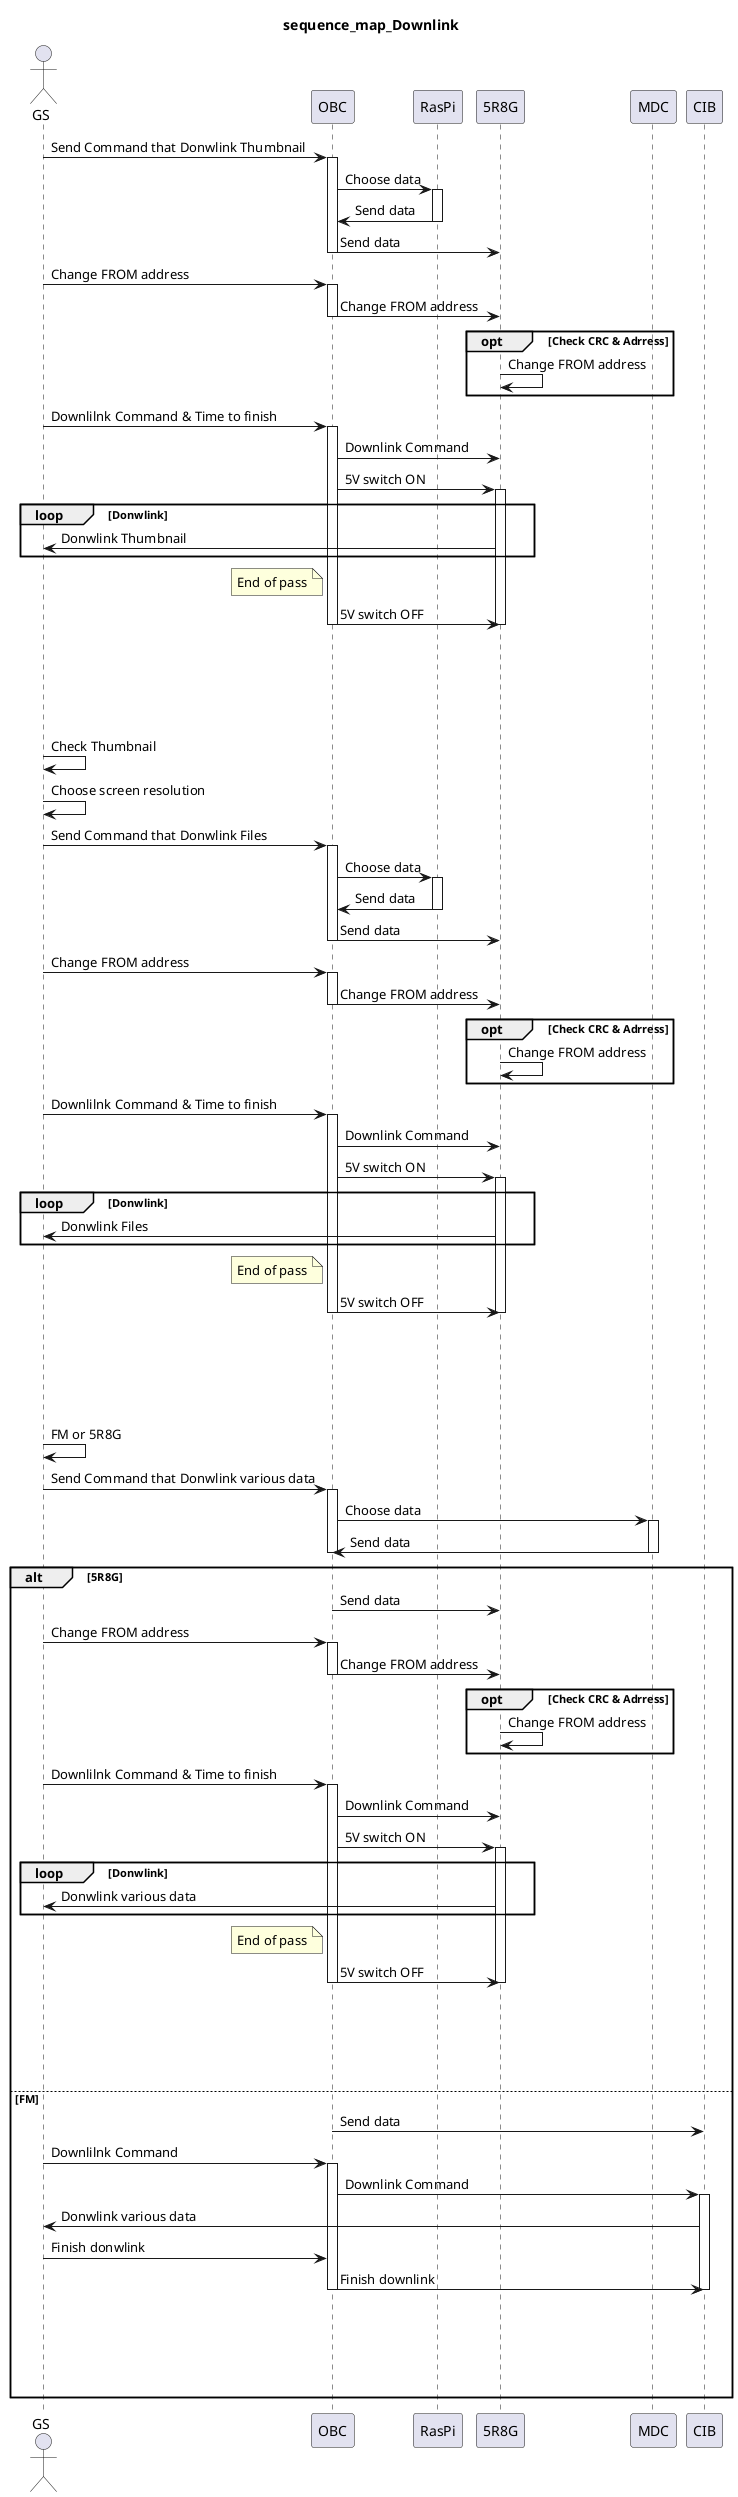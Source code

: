 @startuml
title sequence_map_Downlink

actor GS

GS -> OBC : Send Command that Donwlink Thumbnail
activate OBC
OBC -> RasPi : Choose data
activate RasPi
RasPi -> OBC : Send data
deactivate RasPi
OBC -> 5R8G : Send data
deactivate OBC

GS -> OBC : Change FROM address
activate OBC
OBC -> 5R8G : Change FROM address
deactivate OBC
opt Check CRC & Adrress
    5R8G -> 5R8G : Change FROM address
end

GS -> OBC : Downlilnk Command & Time to finish
activate OBC
OBC -> 5R8G : Downlink Command

OBC -> 5R8G : 5V switch ON
activate 5R8G
loop Donwlink
    5R8G -> GS : Donwlink Thumbnail
end
note left of OBC : End of pass
OBC -> 5R8G : 5V switch OFF
deactivate 5R8G
deactivate OBC
||100||
GS -> GS : Check Thumbnail
GS -> GS : Choose screen resolution


GS -> OBC : Send Command that Donwlink Files
activate OBC
OBC -> RasPi : Choose data
activate RasPi
RasPi -> OBC : Send data
deactivate RasPi
OBC -> 5R8G : Send data
deactivate OBC

GS -> OBC : Change FROM address
activate OBC
OBC -> 5R8G : Change FROM address
deactivate OBC
opt Check CRC & Adrress
    5R8G -> 5R8G : Change FROM address
end

GS -> OBC : Downlilnk Command & Time to finish
activate OBC
OBC -> 5R8G : Downlink Command

OBC -> 5R8G : 5V switch ON
activate 5R8G
loop Donwlink
    5R8G -> GS : Donwlink Files
end
note left of OBC : End of pass
OBC -> 5R8G : 5V switch OFF
deactivate 5R8G
deactivate OBC
||100||

GS -> GS : FM or 5R8G
GS -> OBC : Send Command that Donwlink various data
activate OBC
OBC -> MDC : Choose data
activate MDC
MDC -> OBC : Send data
deactivate MDC
deactivate OBC

alt 5R8G
    OBC -> 5R8G : Send data
    deactivate OBC

    GS -> OBC : Change FROM address
    activate OBC
    OBC -> 5R8G : Change FROM address
    deactivate OBC
    opt Check CRC & Adrress
        5R8G -> 5R8G : Change FROM address
    end

    GS -> OBC : Downlilnk Command & Time to finish
    activate OBC
    OBC -> 5R8G : Downlink Command

    OBC -> 5R8G : 5V switch ON
    activate 5R8G
    loop Donwlink
        5R8G -> GS : Donwlink various data
    end
    note left of OBC : End of pass
    OBC -> 5R8G : 5V switch OFF
    deactivate 5R8G
    deactivate OBC
    ||100||
else FM
    OBC -> CIB : Send data
    deactivate OBC
    GS -> OBC : Downlilnk Command
    activate OBC
    OBC -> CIB : Downlink Command
    activate CIB
    CIB -> GS : Donwlink various data
    GS -> OBC : Finish donwlink
    OBC -> CIB : Finish downlink
    deactivate CIB
    deactivate OBC
    ||100||
end

@enduml